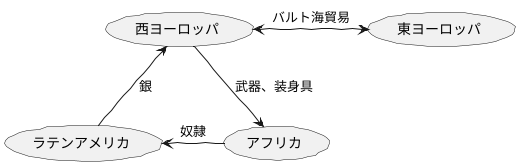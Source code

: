 @startuml
skinparam handwritten true
skinparam monochrome true
skinparam defaultFontName APJapanesefont

(西ヨーロッパ) -down-> (アフリカ) : 武器、装身具
(アフリカ) -left-> (ラテンアメリカ)  : 奴隷
(ラテンアメリカ) -up-> (西ヨーロッパ) : 銀
(東ヨーロッパ) <-left-> (西ヨーロッパ) : バルト海貿易

@enduml
